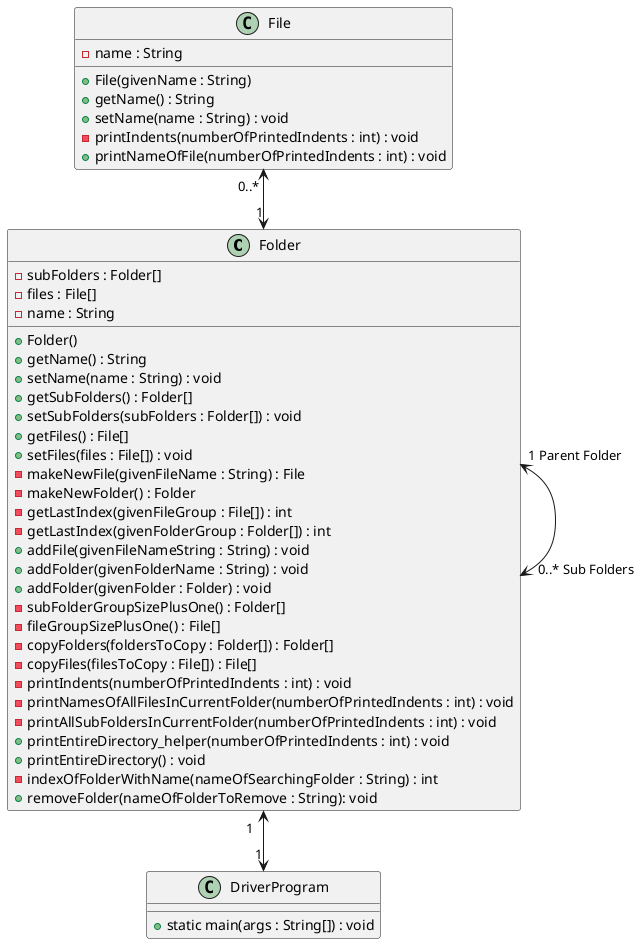 @startuml
'https://plantuml.com/class-diagram

class Folder
{
    - subFolders : Folder[]
    - files : File[]
    - name : String

    + Folder()
    + getName() : String
    + setName(name : String) : void
    + getSubFolders() : Folder[]
    + setSubFolders(subFolders : Folder[]) : void
    + getFiles() : File[]
    + setFiles(files : File[]) : void
    - makeNewFile(givenFileName : String) : File
    - makeNewFolder() : Folder
    - getLastIndex(givenFileGroup : File[]) : int
    - getLastIndex(givenFolderGroup : Folder[]) : int
    + addFile(givenFileNameString : String) : void
    + addFolder(givenFolderName : String) : void
    + addFolder(givenFolder : Folder) : void
    - subFolderGroupSizePlusOne() : Folder[]
    - fileGroupSizePlusOne() : File[]
    - copyFolders(foldersToCopy : Folder[]) : Folder[]
    - copyFiles(filesToCopy : File[]) : File[]
    - printIndents(numberOfPrintedIndents : int) : void
    - printNamesOfAllFilesInCurrentFolder(numberOfPrintedIndents : int) : void
    - printAllSubFoldersInCurrentFolder(numberOfPrintedIndents : int) : void
    + printEntireDirectory_helper(numberOfPrintedIndents : int) : void
    + printEntireDirectory() : void
    - indexOfFolderWithName(nameOfSearchingFolder : String) : int
    + removeFolder(nameOfFolderToRemove : String): void
}

class File
{
    - name : String

    + File(givenName : String)
    + getName() : String
    + setName(name : String) : void
    - printIndents(numberOfPrintedIndents : int) : void
    + printNameOfFile(numberOfPrintedIndents : int) : void

}

class DriverProgram
{
    + static main(args : String[]) : void
}

File " 0..* " <--> "1" Folder
Folder "1 Parent Folder" <--> "   0..* Sub Folders" Folder
Folder "1   " <--> "    1" DriverProgram



@enduml